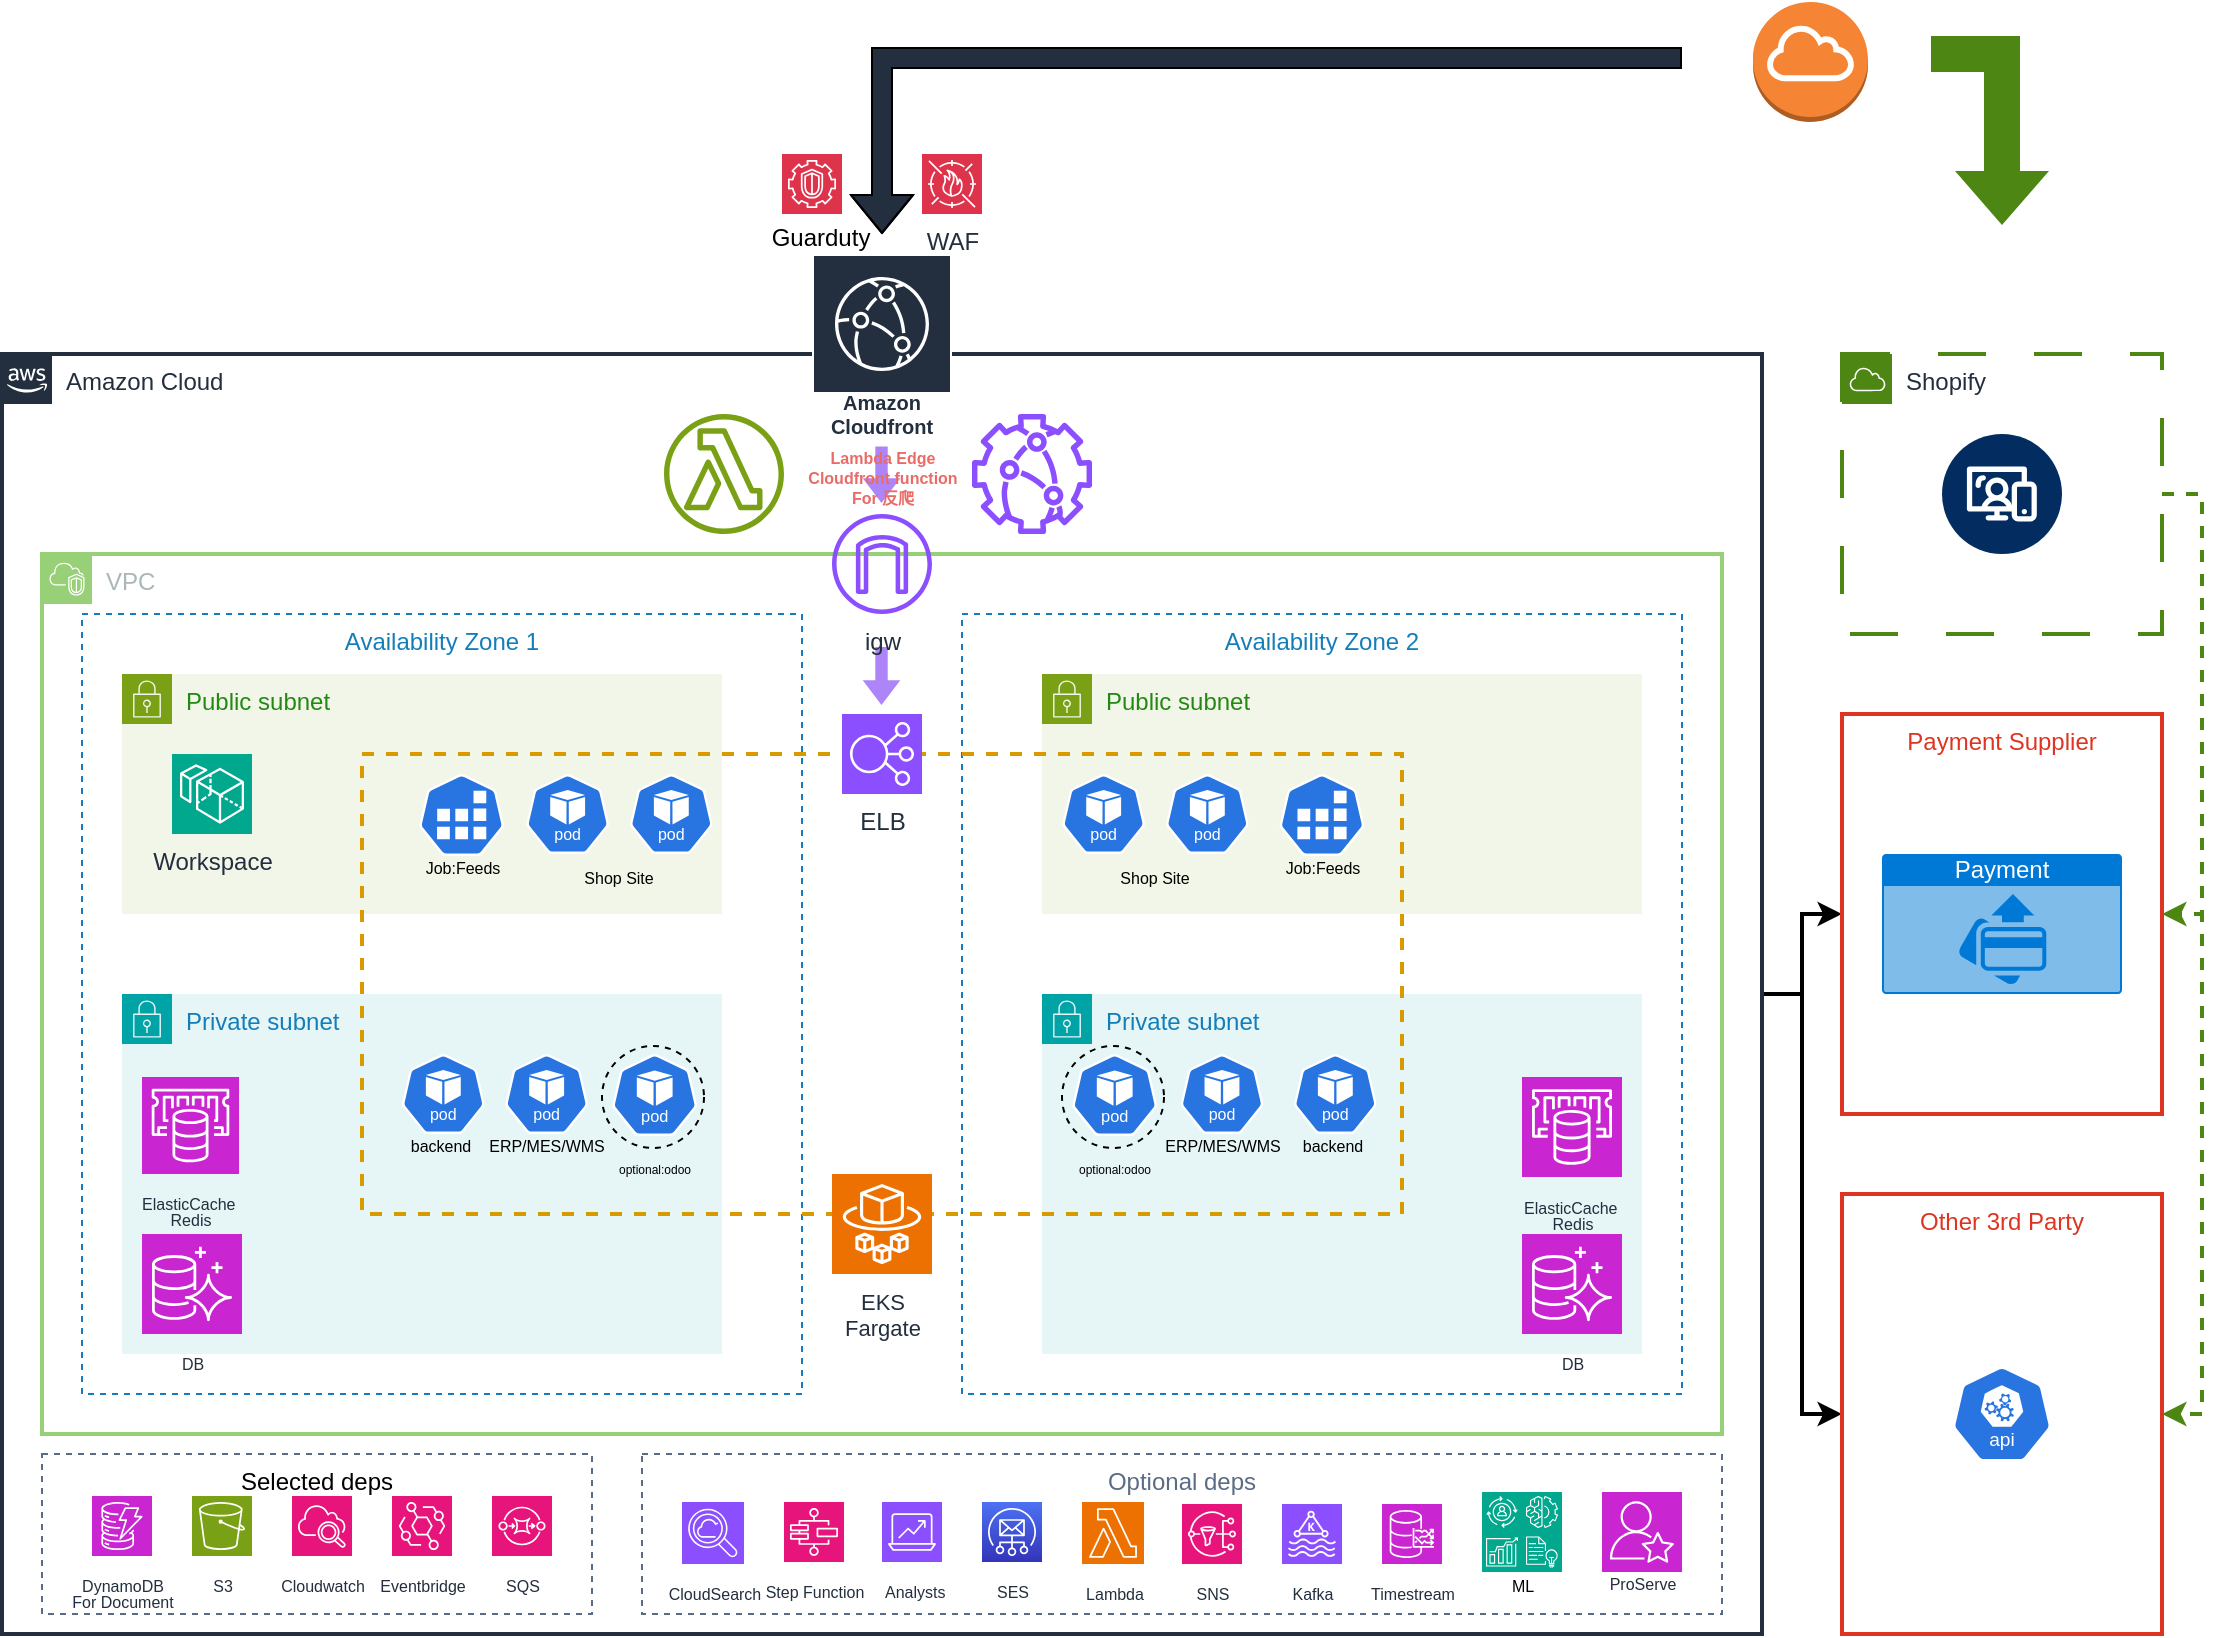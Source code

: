 <mxfile version="24.2.5" type="github" pages="2">
  <diagram name="Deploy" id="bL2bV6wZ8aXgP3QGGtM7">
    <mxGraphModel dx="1749" dy="1401" grid="0" gridSize="10" guides="1" tooltips="1" connect="1" arrows="1" fold="1" page="1" pageScale="1" pageWidth="1169" pageHeight="827" math="0" shadow="0">
      <root>
        <mxCell id="0" />
        <mxCell id="1" parent="0" />
        <mxCell id="tXMChwQ67ourWjHHYpMn-3" style="edgeStyle=orthogonalEdgeStyle;rounded=0;orthogonalLoop=1;jettySize=auto;html=1;entryX=0;entryY=0.5;entryDx=0;entryDy=0;strokeWidth=2;" edge="1" parent="1" source="D0dJCamACp8w2JmoeC62-1" target="D0dJCamACp8w2JmoeC62-81">
          <mxGeometry relative="1" as="geometry" />
        </mxCell>
        <mxCell id="tXMChwQ67ourWjHHYpMn-4" style="edgeStyle=orthogonalEdgeStyle;rounded=0;orthogonalLoop=1;jettySize=auto;html=1;strokeWidth=2;" edge="1" parent="1" source="D0dJCamACp8w2JmoeC62-1" target="D0dJCamACp8w2JmoeC62-82">
          <mxGeometry relative="1" as="geometry" />
        </mxCell>
        <mxCell id="D0dJCamACp8w2JmoeC62-1" value="Amazon Cloud" style="points=[[0,0],[0.25,0],[0.5,0],[0.75,0],[1,0],[1,0.25],[1,0.5],[1,0.75],[1,1],[0.75,1],[0.5,1],[0.25,1],[0,1],[0,0.75],[0,0.5],[0,0.25]];outlineConnect=0;gradientColor=none;html=1;whiteSpace=wrap;fontSize=12;fontStyle=0;container=1;pointerEvents=0;collapsible=0;recursiveResize=0;shape=mxgraph.aws4.group;grIcon=mxgraph.aws4.group_aws_cloud_alt;strokeColor=#232F3E;fillColor=none;verticalAlign=top;align=left;spacingLeft=30;fontColor=#232F3E;dashed=0;strokeWidth=2;" parent="1" vertex="1">
          <mxGeometry x="31" y="180" width="880" height="640" as="geometry" />
        </mxCell>
        <mxCell id="D0dJCamACp8w2JmoeC62-11" value="" style="sketch=0;outlineConnect=0;fontColor=#232F3E;gradientColor=none;fillColor=#8C4FFF;strokeColor=none;dashed=0;verticalLabelPosition=bottom;verticalAlign=top;align=center;html=1;fontSize=12;fontStyle=0;aspect=fixed;pointerEvents=1;shape=mxgraph.aws4.cloudfront_functions;" parent="D0dJCamACp8w2JmoeC62-1" vertex="1">
          <mxGeometry x="485" y="30" width="60" height="60" as="geometry" />
        </mxCell>
        <mxCell id="D0dJCamACp8w2JmoeC62-13" value="" style="sketch=0;outlineConnect=0;fontColor=#232F3E;gradientColor=none;fillColor=#7AA116;strokeColor=none;dashed=0;verticalLabelPosition=bottom;verticalAlign=top;align=center;html=1;fontSize=12;fontStyle=0;aspect=fixed;pointerEvents=1;shape=mxgraph.aws4.lambda_function;" parent="D0dJCamACp8w2JmoeC62-1" vertex="1">
          <mxGeometry x="331" y="30" width="60" height="60" as="geometry" />
        </mxCell>
        <mxCell id="D0dJCamACp8w2JmoeC62-15" value="VPC" style="points=[[0,0],[0.25,0],[0.5,0],[0.75,0],[1,0],[1,0.25],[1,0.5],[1,0.75],[1,1],[0.75,1],[0.5,1],[0.25,1],[0,1],[0,0.75],[0,0.5],[0,0.25]];outlineConnect=0;gradientColor=none;html=1;whiteSpace=wrap;fontSize=12;fontStyle=0;container=1;pointerEvents=0;collapsible=0;recursiveResize=0;shape=mxgraph.aws4.group;grIcon=mxgraph.aws4.group_vpc2;strokeColor=#97D077;fillColor=none;verticalAlign=top;align=left;spacingLeft=30;fontColor=#AAB7B8;dashed=0;strokeWidth=2;" parent="D0dJCamACp8w2JmoeC62-1" vertex="1">
          <mxGeometry x="20" y="100" width="840" height="440" as="geometry" />
        </mxCell>
        <mxCell id="D0dJCamACp8w2JmoeC62-17" value="Availability Zone 2" style="fillColor=none;strokeColor=#147EBA;dashed=1;verticalAlign=top;fontStyle=0;fontColor=#147EBA;whiteSpace=wrap;html=1;" parent="D0dJCamACp8w2JmoeC62-15" vertex="1">
          <mxGeometry x="460" y="30" width="360" height="390" as="geometry" />
        </mxCell>
        <mxCell id="D0dJCamACp8w2JmoeC62-20" value="Public subnet" style="points=[[0,0],[0.25,0],[0.5,0],[0.75,0],[1,0],[1,0.25],[1,0.5],[1,0.75],[1,1],[0.75,1],[0.5,1],[0.25,1],[0,1],[0,0.75],[0,0.5],[0,0.25]];outlineConnect=0;gradientColor=none;html=1;whiteSpace=wrap;fontSize=12;fontStyle=0;container=1;pointerEvents=0;collapsible=0;recursiveResize=0;shape=mxgraph.aws4.group;grIcon=mxgraph.aws4.group_security_group;grStroke=0;strokeColor=#7AA116;fillColor=#F2F6E8;verticalAlign=top;align=left;spacingLeft=30;fontColor=#248814;dashed=0;" parent="D0dJCamACp8w2JmoeC62-15" vertex="1">
          <mxGeometry x="40" y="60" width="300" height="120" as="geometry" />
        </mxCell>
        <mxCell id="D0dJCamACp8w2JmoeC62-55" value="Workspace" style="sketch=0;points=[[0,0,0],[0.25,0,0],[0.5,0,0],[0.75,0,0],[1,0,0],[0,1,0],[0.25,1,0],[0.5,1,0],[0.75,1,0],[1,1,0],[0,0.25,0],[0,0.5,0],[0,0.75,0],[1,0.25,0],[1,0.5,0],[1,0.75,0]];outlineConnect=0;fontColor=#232F3E;fillColor=#01A88D;strokeColor=#ffffff;dashed=0;verticalLabelPosition=bottom;verticalAlign=top;align=center;html=1;fontSize=12;fontStyle=0;aspect=fixed;shape=mxgraph.aws4.resourceIcon;resIcon=mxgraph.aws4.workspaces;" parent="D0dJCamACp8w2JmoeC62-20" vertex="1">
          <mxGeometry x="25" y="40" width="40" height="40" as="geometry" />
        </mxCell>
        <mxCell id="D0dJCamACp8w2JmoeC62-16" value="Availability Zone 1" style="fillColor=none;strokeColor=#147EBA;dashed=1;verticalAlign=top;fontStyle=0;fontColor=#147EBA;whiteSpace=wrap;html=1;" parent="D0dJCamACp8w2JmoeC62-15" vertex="1">
          <mxGeometry x="20" y="30" width="360" height="390" as="geometry" />
        </mxCell>
        <mxCell id="D0dJCamACp8w2JmoeC62-21" value="Public subnet" style="points=[[0,0],[0.25,0],[0.5,0],[0.75,0],[1,0],[1,0.25],[1,0.5],[1,0.75],[1,1],[0.75,1],[0.5,1],[0.25,1],[0,1],[0,0.75],[0,0.5],[0,0.25]];outlineConnect=0;gradientColor=none;html=1;whiteSpace=wrap;fontSize=12;fontStyle=0;container=1;pointerEvents=0;collapsible=0;recursiveResize=0;shape=mxgraph.aws4.group;grIcon=mxgraph.aws4.group_security_group;grStroke=0;strokeColor=#7AA116;fillColor=#F2F6E8;verticalAlign=top;align=left;spacingLeft=30;fontColor=#248814;dashed=0;" parent="D0dJCamACp8w2JmoeC62-15" vertex="1">
          <mxGeometry x="500" y="60" width="300" height="120" as="geometry" />
        </mxCell>
        <mxCell id="D0dJCamACp8w2JmoeC62-22" value="Private subnet" style="points=[[0,0],[0.25,0],[0.5,0],[0.75,0],[1,0],[1,0.25],[1,0.5],[1,0.75],[1,1],[0.75,1],[0.5,1],[0.25,1],[0,1],[0,0.75],[0,0.5],[0,0.25]];outlineConnect=0;gradientColor=none;html=1;whiteSpace=wrap;fontSize=12;fontStyle=0;container=1;pointerEvents=0;collapsible=0;recursiveResize=0;shape=mxgraph.aws4.group;grIcon=mxgraph.aws4.group_security_group;grStroke=0;strokeColor=#00A4A6;fillColor=#E6F6F7;verticalAlign=top;align=left;spacingLeft=30;fontColor=#147EBA;dashed=0;" parent="D0dJCamACp8w2JmoeC62-15" vertex="1">
          <mxGeometry x="40" y="220" width="300" height="180" as="geometry" />
        </mxCell>
        <mxCell id="D0dJCamACp8w2JmoeC62-23" value="Private subnet" style="points=[[0,0],[0.25,0],[0.5,0],[0.75,0],[1,0],[1,0.25],[1,0.5],[1,0.75],[1,1],[0.75,1],[0.5,1],[0.25,1],[0,1],[0,0.75],[0,0.5],[0,0.25]];outlineConnect=0;gradientColor=none;html=1;whiteSpace=wrap;fontSize=12;fontStyle=0;container=1;pointerEvents=0;collapsible=0;recursiveResize=0;shape=mxgraph.aws4.group;grIcon=mxgraph.aws4.group_security_group;grStroke=0;strokeColor=#00A4A6;fillColor=#E6F6F7;verticalAlign=top;align=left;spacingLeft=30;fontColor=#147EBA;dashed=0;" parent="D0dJCamACp8w2JmoeC62-15" vertex="1">
          <mxGeometry x="500" y="220" width="300" height="180" as="geometry" />
        </mxCell>
        <mxCell id="D0dJCamACp8w2JmoeC62-25" value="" style="fillColor=none;strokeColor=#d79b00;dashed=1;verticalAlign=top;fontStyle=0;whiteSpace=wrap;html=1;strokeWidth=2;" parent="D0dJCamACp8w2JmoeC62-15" vertex="1">
          <mxGeometry x="160" y="100" width="520" height="230" as="geometry" />
        </mxCell>
        <mxCell id="D0dJCamACp8w2JmoeC62-30" value="&lt;font style=&quot;font-size: 8px;&quot;&gt;Shop&amp;nbsp;&lt;/font&gt;&lt;span style=&quot;font-size: 8px; background-color: initial;&quot;&gt;Site&lt;/span&gt;" style="text;html=1;align=center;verticalAlign=middle;resizable=0;points=[];autosize=1;strokeColor=none;fillColor=none;" parent="D0dJCamACp8w2JmoeC62-15" vertex="1">
          <mxGeometry x="257.99" y="146" width="60" height="30" as="geometry" />
        </mxCell>
        <mxCell id="D0dJCamACp8w2JmoeC62-31" value="ELB" style="sketch=0;points=[[0,0,0],[0.25,0,0],[0.5,0,0],[0.75,0,0],[1,0,0],[0,1,0],[0.25,1,0],[0.5,1,0],[0.75,1,0],[1,1,0],[0,0.25,0],[0,0.5,0],[0,0.75,0],[1,0.25,0],[1,0.5,0],[1,0.75,0]];outlineConnect=0;fontColor=#232F3E;fillColor=#8C4FFF;strokeColor=#ffffff;dashed=0;verticalLabelPosition=bottom;verticalAlign=top;align=center;html=1;fontSize=12;fontStyle=0;aspect=fixed;shape=mxgraph.aws4.resourceIcon;resIcon=mxgraph.aws4.elastic_load_balancing;" parent="D0dJCamACp8w2JmoeC62-15" vertex="1">
          <mxGeometry x="400" y="80" width="40" height="40" as="geometry" />
        </mxCell>
        <mxCell id="D0dJCamACp8w2JmoeC62-32" value="" style="shape=flexArrow;endArrow=classic;html=1;rounded=0;strokeColor=none;fillColor=#AE85F9;width=6.207;endSize=3.793;endWidth=11.581;fillStyle=auto;" parent="D0dJCamACp8w2JmoeC62-15" edge="1">
          <mxGeometry width="50" height="50" relative="1" as="geometry">
            <mxPoint x="419.76" y="46" as="sourcePoint" />
            <mxPoint x="419.76" y="76" as="targetPoint" />
          </mxGeometry>
        </mxCell>
        <mxCell id="D0dJCamACp8w2JmoeC62-33" value="&lt;font style=&quot;font-size: 8px;&quot;&gt;DB&lt;/font&gt;" style="sketch=0;points=[[0,0,0],[0.25,0,0],[0.5,0,0],[0.75,0,0],[1,0,0],[0,1,0],[0.25,1,0],[0.5,1,0],[0.75,1,0],[1,1,0],[0,0.25,0],[0,0.5,0],[0,0.75,0],[1,0.25,0],[1,0.5,0],[1,0.75,0]];outlineConnect=0;fontColor=#232F3E;fillColor=#C925D1;strokeColor=#ffffff;dashed=0;verticalLabelPosition=bottom;verticalAlign=top;align=center;html=1;fontSize=12;fontStyle=0;aspect=fixed;shape=mxgraph.aws4.resourceIcon;resIcon=mxgraph.aws4.aurora;" parent="D0dJCamACp8w2JmoeC62-15" vertex="1">
          <mxGeometry x="50" y="340" width="50" height="50" as="geometry" />
        </mxCell>
        <mxCell id="D0dJCamACp8w2JmoeC62-39" value="&lt;font style=&quot;font-size: 8px;&quot;&gt;ElasticCache&amp;nbsp;&lt;/font&gt;&lt;div style=&quot;font-size: 8px; line-height: 70%;&quot;&gt;&lt;font style=&quot;font-size: 8px;&quot;&gt;Redis&lt;/font&gt;&lt;/div&gt;" style="sketch=0;points=[[0,0,0],[0.25,0,0],[0.5,0,0],[0.75,0,0],[1,0,0],[0,1,0],[0.25,1,0],[0.5,1,0],[0.75,1,0],[1,1,0],[0,0.25,0],[0,0.5,0],[0,0.75,0],[1,0.25,0],[1,0.5,0],[1,0.75,0]];outlineConnect=0;fontColor=#232F3E;fillColor=#C925D1;strokeColor=#ffffff;dashed=0;verticalLabelPosition=bottom;verticalAlign=top;align=center;html=1;fontSize=12;fontStyle=0;aspect=fixed;shape=mxgraph.aws4.resourceIcon;resIcon=mxgraph.aws4.elasticache;" parent="D0dJCamACp8w2JmoeC62-15" vertex="1">
          <mxGeometry x="740" y="261.5" width="50" height="50" as="geometry" />
        </mxCell>
        <mxCell id="D0dJCamACp8w2JmoeC62-36" value="&lt;font style=&quot;font-size: 8px;&quot;&gt;ElasticCache&amp;nbsp;&lt;/font&gt;&lt;div style=&quot;font-size: 8px; line-height: 70%;&quot;&gt;&lt;font style=&quot;font-size: 8px;&quot;&gt;Redis&lt;/font&gt;&lt;/div&gt;" style="sketch=0;points=[[0,0,0],[0.25,0,0],[0.5,0,0],[0.75,0,0],[1,0,0],[0,1,0],[0.25,1,0],[0.5,1,0],[0.75,1,0],[1,1,0],[0,0.25,0],[0,0.5,0],[0,0.75,0],[1,0.25,0],[1,0.5,0],[1,0.75,0]];outlineConnect=0;fontColor=#232F3E;fillColor=#C925D1;strokeColor=#ffffff;dashed=0;verticalLabelPosition=bottom;verticalAlign=top;align=center;html=1;fontSize=12;fontStyle=0;aspect=fixed;shape=mxgraph.aws4.resourceIcon;resIcon=mxgraph.aws4.elasticache;" parent="D0dJCamACp8w2JmoeC62-15" vertex="1">
          <mxGeometry x="50" y="261.5" width="48.5" height="48.5" as="geometry" />
        </mxCell>
        <mxCell id="D0dJCamACp8w2JmoeC62-34" value="&lt;font style=&quot;font-size: 8px;&quot;&gt;DB&lt;/font&gt;" style="sketch=0;points=[[0,0,0],[0.25,0,0],[0.5,0,0],[0.75,0,0],[1,0,0],[0,1,0],[0.25,1,0],[0.5,1,0],[0.75,1,0],[1,1,0],[0,0.25,0],[0,0.5,0],[0,0.75,0],[1,0.25,0],[1,0.5,0],[1,0.75,0]];outlineConnect=0;fontColor=#232F3E;fillColor=#C925D1;strokeColor=#ffffff;dashed=0;verticalLabelPosition=bottom;verticalAlign=top;align=center;html=1;fontSize=12;fontStyle=0;aspect=fixed;shape=mxgraph.aws4.resourceIcon;resIcon=mxgraph.aws4.aurora;" parent="D0dJCamACp8w2JmoeC62-15" vertex="1">
          <mxGeometry x="740" y="340" width="50" height="50" as="geometry" />
        </mxCell>
        <mxCell id="D0dJCamACp8w2JmoeC62-26" value="&lt;font style=&quot;font-size: 11px;&quot;&gt;EKS&lt;/font&gt;&lt;div style=&quot;font-size: 11px;&quot;&gt;&lt;font style=&quot;font-size: 11px;&quot;&gt;Fargate&lt;/font&gt;&lt;/div&gt;" style="sketch=0;points=[[0,0,0],[0.25,0,0],[0.5,0,0],[0.75,0,0],[1,0,0],[0,1,0],[0.25,1,0],[0.5,1,0],[0.75,1,0],[1,1,0],[0,0.25,0],[0,0.5,0],[0,0.75,0],[1,0.25,0],[1,0.5,0],[1,0.75,0]];outlineConnect=0;fontColor=#232F3E;fillColor=#ED7100;strokeColor=#ffffff;dashed=0;verticalLabelPosition=bottom;verticalAlign=top;align=center;html=1;fontSize=12;fontStyle=0;aspect=fixed;shape=mxgraph.aws4.resourceIcon;resIcon=mxgraph.aws4.fargate;" parent="D0dJCamACp8w2JmoeC62-15" vertex="1">
          <mxGeometry x="395" y="310" width="50" height="50" as="geometry" />
        </mxCell>
        <mxCell id="D0dJCamACp8w2JmoeC62-40" value="" style="aspect=fixed;sketch=0;html=1;dashed=0;whitespace=wrap;fillColor=#2875E2;strokeColor=#ffffff;points=[[0.005,0.63,0],[0.1,0.2,0],[0.9,0.2,0],[0.5,0,0],[0.995,0.63,0],[0.72,0.99,0],[0.5,1,0],[0.28,0.99,0]];shape=mxgraph.kubernetes.icon2;kubernetesLabel=1;prIcon=pod" parent="D0dJCamACp8w2JmoeC62-15" vertex="1">
          <mxGeometry x="179.84" y="250" width="41.65" height="40" as="geometry" />
        </mxCell>
        <mxCell id="D0dJCamACp8w2JmoeC62-41" value="&lt;font style=&quot;font-size: 8px;&quot;&gt;backend&lt;/font&gt;" style="text;html=1;align=center;verticalAlign=middle;resizable=0;points=[];autosize=1;strokeColor=none;fillColor=none;" parent="D0dJCamACp8w2JmoeC62-15" vertex="1">
          <mxGeometry x="174.0" y="280" width="50" height="30" as="geometry" />
        </mxCell>
        <mxCell id="tXMChwQ67ourWjHHYpMn-5" value="" style="aspect=fixed;sketch=0;html=1;dashed=0;whitespace=wrap;fillColor=#2875E2;strokeColor=#ffffff;points=[[0.005,0.63,0],[0.1,0.2,0],[0.9,0.2,0],[0.5,0,0],[0.995,0.63,0],[0.72,0.99,0],[0.5,1,0],[0.28,0.99,0]];shape=mxgraph.kubernetes.icon2;kubernetesLabel=1;prIcon=pod" vertex="1" parent="D0dJCamACp8w2JmoeC62-15">
          <mxGeometry x="231.5" y="250" width="41.65" height="40" as="geometry" />
        </mxCell>
        <mxCell id="tXMChwQ67ourWjHHYpMn-7" value="&lt;font style=&quot;font-size: 8px;&quot;&gt;ERP/&lt;/font&gt;&lt;span style=&quot;font-size: 8px; background-color: initial;&quot;&gt;MES/&lt;/span&gt;&lt;span style=&quot;font-size: 8px; background-color: initial;&quot;&gt;WMS&lt;/span&gt;" style="text;html=1;align=center;verticalAlign=middle;resizable=0;points=[];autosize=1;strokeColor=none;fillColor=none;" vertex="1" parent="D0dJCamACp8w2JmoeC62-15">
          <mxGeometry x="212.33" y="280" width="80" height="30" as="geometry" />
        </mxCell>
        <mxCell id="tXMChwQ67ourWjHHYpMn-8" value="" style="aspect=fixed;sketch=0;html=1;dashed=0;whitespace=wrap;fillColor=#2875E2;strokeColor=#ffffff;points=[[0.005,0.63,0],[0.1,0.2,0],[0.9,0.2,0],[0.5,0,0],[0.995,0.63,0],[0.72,0.99,0],[0.5,1,0],[0.28,0.99,0]];shape=mxgraph.kubernetes.icon2;kubernetesLabel=1;prIcon=pod" vertex="1" parent="D0dJCamACp8w2JmoeC62-15">
          <mxGeometry x="569.17" y="250" width="41.65" height="40" as="geometry" />
        </mxCell>
        <mxCell id="tXMChwQ67ourWjHHYpMn-9" value="&lt;font style=&quot;font-size: 8px;&quot;&gt;ERP/&lt;/font&gt;&lt;span style=&quot;font-size: 8px; background-color: initial;&quot;&gt;MES/&lt;/span&gt;&lt;span style=&quot;font-size: 8px; background-color: initial;&quot;&gt;WMS&lt;/span&gt;" style="text;html=1;align=center;verticalAlign=middle;resizable=0;points=[];autosize=1;strokeColor=none;fillColor=none;" vertex="1" parent="D0dJCamACp8w2JmoeC62-15">
          <mxGeometry x="550" y="280" width="80" height="30" as="geometry" />
        </mxCell>
        <mxCell id="tXMChwQ67ourWjHHYpMn-12" value="" style="aspect=fixed;sketch=0;html=1;dashed=0;whitespace=wrap;fillColor=#2875E2;strokeColor=#ffffff;points=[[0.005,0.63,0],[0.1,0.2,0],[0.9,0.2,0],[0.5,0,0],[0.995,0.63,0],[0.72,0.99,0],[0.5,1,0],[0.28,0.99,0]];shape=mxgraph.kubernetes.icon2;kubernetesLabel=1;prIcon=pod" vertex="1" parent="D0dJCamACp8w2JmoeC62-15">
          <mxGeometry x="625.84" y="250" width="41.65" height="40" as="geometry" />
        </mxCell>
        <mxCell id="tXMChwQ67ourWjHHYpMn-13" value="&lt;font style=&quot;font-size: 8px;&quot;&gt;backend&lt;/font&gt;" style="text;html=1;align=center;verticalAlign=middle;resizable=0;points=[];autosize=1;strokeColor=none;fillColor=none;" vertex="1" parent="D0dJCamACp8w2JmoeC62-15">
          <mxGeometry x="620" y="280" width="50" height="30" as="geometry" />
        </mxCell>
        <mxCell id="tXMChwQ67ourWjHHYpMn-16" value="" style="aspect=fixed;sketch=0;html=1;dashed=0;whitespace=wrap;fillColor=#2875E2;strokeColor=#ffffff;points=[[0.005,0.63,0],[0.1,0.2,0],[0.9,0.2,0],[0.5,0,0],[0.995,0.63,0],[0.72,0.99,0],[0.5,1,0],[0.28,0.99,0]];shape=mxgraph.kubernetes.icon2;kubernetesLabel=1;prIcon=pod" vertex="1" parent="D0dJCamACp8w2JmoeC62-15">
          <mxGeometry x="241.99" y="110" width="41.67" height="40" as="geometry" />
        </mxCell>
        <mxCell id="tXMChwQ67ourWjHHYpMn-17" value="" style="aspect=fixed;sketch=0;html=1;dashed=0;whitespace=wrap;fillColor=#2875E2;strokeColor=#ffffff;points=[[0.005,0.63,0],[0.1,0.2,0],[0.9,0.2,0],[0.5,0,0],[0.995,0.63,0],[0.72,0.99,0],[0.5,1,0],[0.28,0.99,0]];shape=mxgraph.kubernetes.icon2;kubernetesLabel=1;prIcon=pod" vertex="1" parent="D0dJCamACp8w2JmoeC62-15">
          <mxGeometry x="293.83" y="110" width="41.67" height="40" as="geometry" />
        </mxCell>
        <mxCell id="tXMChwQ67ourWjHHYpMn-18" value="&lt;font style=&quot;font-size: 8px;&quot;&gt;Shop&amp;nbsp;&lt;/font&gt;&lt;span style=&quot;font-size: 8px; background-color: initial;&quot;&gt;Site&lt;/span&gt;" style="text;html=1;align=center;verticalAlign=middle;resizable=0;points=[];autosize=1;strokeColor=none;fillColor=none;" vertex="1" parent="D0dJCamACp8w2JmoeC62-15">
          <mxGeometry x="526.0" y="146" width="60" height="30" as="geometry" />
        </mxCell>
        <mxCell id="tXMChwQ67ourWjHHYpMn-19" value="" style="aspect=fixed;sketch=0;html=1;dashed=0;whitespace=wrap;fillColor=#2875E2;strokeColor=#ffffff;points=[[0.005,0.63,0],[0.1,0.2,0],[0.9,0.2,0],[0.5,0,0],[0.995,0.63,0],[0.72,0.99,0],[0.5,1,0],[0.28,0.99,0]];shape=mxgraph.kubernetes.icon2;kubernetesLabel=1;prIcon=pod" vertex="1" parent="D0dJCamACp8w2JmoeC62-15">
          <mxGeometry x="510.0" y="110" width="41.67" height="40" as="geometry" />
        </mxCell>
        <mxCell id="tXMChwQ67ourWjHHYpMn-20" value="" style="aspect=fixed;sketch=0;html=1;dashed=0;whitespace=wrap;fillColor=#2875E2;strokeColor=#ffffff;points=[[0.005,0.63,0],[0.1,0.2,0],[0.9,0.2,0],[0.5,0,0],[0.995,0.63,0],[0.72,0.99,0],[0.5,1,0],[0.28,0.99,0]];shape=mxgraph.kubernetes.icon2;kubernetesLabel=1;prIcon=pod" vertex="1" parent="D0dJCamACp8w2JmoeC62-15">
          <mxGeometry x="561.84" y="110" width="41.67" height="40" as="geometry" />
        </mxCell>
        <mxCell id="tXMChwQ67ourWjHHYpMn-25" value="" style="group" vertex="1" connectable="0" parent="D0dJCamACp8w2JmoeC62-15">
          <mxGeometry x="280" y="246" width="55.5" height="75" as="geometry" />
        </mxCell>
        <mxCell id="tXMChwQ67ourWjHHYpMn-26" value="" style="aspect=fixed;sketch=0;html=1;dashed=0;whitespace=wrap;fillColor=#2875E2;strokeColor=#ffffff;points=[[0.005,0.63,0],[0.1,0.2,0],[0.9,0.2,0],[0.5,0,0],[0.995,0.63,0],[0.72,0.99,0],[0.5,1,0],[0.28,0.99,0]];shape=mxgraph.kubernetes.icon2;kubernetesLabel=1;prIcon=pod" vertex="1" parent="tXMChwQ67ourWjHHYpMn-25">
          <mxGeometry x="5" y="4" width="42.71" height="41" as="geometry" />
        </mxCell>
        <mxCell id="tXMChwQ67ourWjHHYpMn-27" value="" style="ellipse;fillColor=none;dashed=1;" vertex="1" parent="tXMChwQ67ourWjHHYpMn-25">
          <mxGeometry width="51" height="51" as="geometry" />
        </mxCell>
        <mxCell id="tXMChwQ67ourWjHHYpMn-28" value="&lt;font style=&quot;font-size: 6px;&quot;&gt;optional:odoo&lt;/font&gt;" style="text;html=1;align=center;verticalAlign=middle;resizable=0;points=[];autosize=1;strokeColor=none;fillColor=none;" vertex="1" parent="tXMChwQ67ourWjHHYpMn-25">
          <mxGeometry x="-4.5" y="45" width="60" height="30" as="geometry" />
        </mxCell>
        <mxCell id="tXMChwQ67ourWjHHYpMn-29" value="" style="group" vertex="1" connectable="0" parent="D0dJCamACp8w2JmoeC62-15">
          <mxGeometry x="510" y="246" width="55.5" height="75" as="geometry" />
        </mxCell>
        <mxCell id="tXMChwQ67ourWjHHYpMn-30" value="" style="aspect=fixed;sketch=0;html=1;dashed=0;whitespace=wrap;fillColor=#2875E2;strokeColor=#ffffff;points=[[0.005,0.63,0],[0.1,0.2,0],[0.9,0.2,0],[0.5,0,0],[0.995,0.63,0],[0.72,0.99,0],[0.5,1,0],[0.28,0.99,0]];shape=mxgraph.kubernetes.icon2;kubernetesLabel=1;prIcon=pod" vertex="1" parent="tXMChwQ67ourWjHHYpMn-29">
          <mxGeometry x="5" y="4" width="42.71" height="41" as="geometry" />
        </mxCell>
        <mxCell id="tXMChwQ67ourWjHHYpMn-31" value="" style="ellipse;fillColor=none;dashed=1;" vertex="1" parent="tXMChwQ67ourWjHHYpMn-29">
          <mxGeometry width="51" height="51" as="geometry" />
        </mxCell>
        <mxCell id="tXMChwQ67ourWjHHYpMn-32" value="&lt;font style=&quot;font-size: 6px;&quot;&gt;optional:odoo&lt;/font&gt;" style="text;html=1;align=center;verticalAlign=middle;resizable=0;points=[];autosize=1;strokeColor=none;fillColor=none;" vertex="1" parent="tXMChwQ67ourWjHHYpMn-29">
          <mxGeometry x="-4.5" y="45" width="60" height="30" as="geometry" />
        </mxCell>
        <mxCell id="D0dJCamACp8w2JmoeC62-18" value="igw" style="sketch=0;outlineConnect=0;fontColor=#232F3E;gradientColor=none;fillColor=#8C4FFF;strokeColor=none;dashed=0;verticalLabelPosition=bottom;verticalAlign=top;align=center;html=1;fontSize=12;fontStyle=0;aspect=fixed;pointerEvents=1;shape=mxgraph.aws4.internet_gateway;" parent="D0dJCamACp8w2JmoeC62-15" vertex="1">
          <mxGeometry x="395" y="-20" width="50" height="50" as="geometry" />
        </mxCell>
        <mxCell id="tXMChwQ67ourWjHHYpMn-33" value="" style="aspect=fixed;sketch=0;html=1;dashed=0;whitespace=wrap;fillColor=#2875E2;strokeColor=#ffffff;points=[[0.005,0.63,0],[0.1,0.2,0],[0.9,0.2,0],[0.5,0,0],[0.995,0.63,0],[0.72,0.99,0],[0.5,1,0],[0.28,0.99,0]];shape=mxgraph.kubernetes.icon2;prIcon=job" vertex="1" parent="D0dJCamACp8w2JmoeC62-15">
          <mxGeometry x="188.48" y="110" width="42.71" height="41" as="geometry" />
        </mxCell>
        <mxCell id="tXMChwQ67ourWjHHYpMn-34" value="&lt;font style=&quot;font-size: 8px;&quot;&gt;Job:Feeds&lt;/font&gt;" style="text;html=1;align=center;verticalAlign=middle;resizable=0;points=[];autosize=1;strokeColor=none;fillColor=none;" vertex="1" parent="D0dJCamACp8w2JmoeC62-15">
          <mxGeometry x="179.84" y="141" width="60" height="30" as="geometry" />
        </mxCell>
        <mxCell id="tXMChwQ67ourWjHHYpMn-35" value="" style="aspect=fixed;sketch=0;html=1;dashed=0;whitespace=wrap;fillColor=#2875E2;strokeColor=#ffffff;points=[[0.005,0.63,0],[0.1,0.2,0],[0.9,0.2,0],[0.5,0,0],[0.995,0.63,0],[0.72,0.99,0],[0.5,1,0],[0.28,0.99,0]];shape=mxgraph.kubernetes.icon2;prIcon=job" vertex="1" parent="D0dJCamACp8w2JmoeC62-15">
          <mxGeometry x="618.64" y="110" width="42.71" height="41" as="geometry" />
        </mxCell>
        <mxCell id="tXMChwQ67ourWjHHYpMn-36" value="&lt;font style=&quot;font-size: 8px;&quot;&gt;Job:Feeds&lt;/font&gt;" style="text;html=1;align=center;verticalAlign=middle;resizable=0;points=[];autosize=1;strokeColor=none;fillColor=none;" vertex="1" parent="D0dJCamACp8w2JmoeC62-15">
          <mxGeometry x="610" y="141" width="60" height="30" as="geometry" />
        </mxCell>
        <mxCell id="D0dJCamACp8w2JmoeC62-19" value="" style="shape=flexArrow;endArrow=classic;html=1;rounded=0;strokeColor=none;fillColor=#AE85F9;width=6.207;endSize=3.793;endWidth=11.581;fillStyle=auto;" parent="D0dJCamACp8w2JmoeC62-1" edge="1">
          <mxGeometry width="50" height="50" relative="1" as="geometry">
            <mxPoint x="439.76" y="45" as="sourcePoint" />
            <mxPoint x="439.76" y="75" as="targetPoint" />
          </mxGeometry>
        </mxCell>
        <mxCell id="D0dJCamACp8w2JmoeC62-14" value="&lt;font color=&quot;#ea6b66&quot; style=&quot;font-size: 8px;&quot;&gt;&lt;b style=&quot;&quot;&gt;Lambda Edge&lt;/b&gt;&lt;/font&gt;&lt;div style=&quot;font-size: 8px;&quot;&gt;&lt;font color=&quot;#ea6b66&quot; style=&quot;font-size: 8px;&quot;&gt;&lt;b&gt;Cloudfront function&lt;/b&gt;&lt;/font&gt;&lt;/div&gt;&lt;div style=&quot;font-size: 8px;&quot;&gt;&lt;font color=&quot;#ea6b66&quot; style=&quot;font-size: 8px;&quot;&gt;&lt;b style=&quot;&quot;&gt;For 反爬&lt;/b&gt;&lt;/font&gt;&lt;/div&gt;" style="text;html=1;align=center;verticalAlign=middle;resizable=0;points=[];autosize=1;strokeColor=none;fillColor=none;" parent="D0dJCamACp8w2JmoeC62-1" vertex="1">
          <mxGeometry x="390" y="35" width="100" height="50" as="geometry" />
        </mxCell>
        <mxCell id="D0dJCamACp8w2JmoeC62-49" value="&lt;font style=&quot;font-size: 8px;&quot;&gt;Cloudwatch&lt;/font&gt;" style="sketch=0;points=[[0,0,0],[0.25,0,0],[0.5,0,0],[0.75,0,0],[1,0,0],[0,1,0],[0.25,1,0],[0.5,1,0],[0.75,1,0],[1,1,0],[0,0.25,0],[0,0.5,0],[0,0.75,0],[1,0.25,0],[1,0.5,0],[1,0.75,0]];points=[[0,0,0],[0.25,0,0],[0.5,0,0],[0.75,0,0],[1,0,0],[0,1,0],[0.25,1,0],[0.5,1,0],[0.75,1,0],[1,1,0],[0,0.25,0],[0,0.5,0],[0,0.75,0],[1,0.25,0],[1,0.5,0],[1,0.75,0]];outlineConnect=0;fontColor=#232F3E;fillColor=#E7157B;strokeColor=#ffffff;dashed=0;verticalLabelPosition=bottom;verticalAlign=top;align=center;html=1;fontSize=12;fontStyle=0;aspect=fixed;shape=mxgraph.aws4.resourceIcon;resIcon=mxgraph.aws4.cloudwatch_2;" parent="D0dJCamACp8w2JmoeC62-1" vertex="1">
          <mxGeometry x="145" y="571" width="30" height="30" as="geometry" />
        </mxCell>
        <mxCell id="D0dJCamACp8w2JmoeC62-50" value="&lt;font style=&quot;font-size: 8px;&quot;&gt;Eventbridge&lt;/font&gt;" style="sketch=0;points=[[0,0,0],[0.25,0,0],[0.5,0,0],[0.75,0,0],[1,0,0],[0,1,0],[0.25,1,0],[0.5,1,0],[0.75,1,0],[1,1,0],[0,0.25,0],[0,0.5,0],[0,0.75,0],[1,0.25,0],[1,0.5,0],[1,0.75,0]];outlineConnect=0;fontColor=#232F3E;fillColor=#E7157B;strokeColor=#ffffff;dashed=0;verticalLabelPosition=bottom;verticalAlign=top;align=center;html=1;fontSize=12;fontStyle=0;aspect=fixed;shape=mxgraph.aws4.resourceIcon;resIcon=mxgraph.aws4.eventbridge;" parent="D0dJCamACp8w2JmoeC62-1" vertex="1">
          <mxGeometry x="195" y="571" width="30" height="30" as="geometry" />
        </mxCell>
        <mxCell id="D0dJCamACp8w2JmoeC62-52" value="&lt;font style=&quot;font-size: 8px;&quot;&gt;SQS&lt;/font&gt;" style="sketch=0;points=[[0,0,0],[0.25,0,0],[0.5,0,0],[0.75,0,0],[1,0,0],[0,1,0],[0.25,1,0],[0.5,1,0],[0.75,1,0],[1,1,0],[0,0.25,0],[0,0.5,0],[0,0.75,0],[1,0.25,0],[1,0.5,0],[1,0.75,0]];outlineConnect=0;fontColor=#232F3E;fillColor=#E7157B;strokeColor=#ffffff;dashed=0;verticalLabelPosition=bottom;verticalAlign=top;align=center;html=1;fontSize=12;fontStyle=0;aspect=fixed;shape=mxgraph.aws4.resourceIcon;resIcon=mxgraph.aws4.sqs;" parent="D0dJCamACp8w2JmoeC62-1" vertex="1">
          <mxGeometry x="245" y="571" width="30" height="30" as="geometry" />
        </mxCell>
        <mxCell id="D0dJCamACp8w2JmoeC62-63" value="&lt;font color=&quot;#000000&quot;&gt;Selected deps&lt;/font&gt;" style="fillColor=none;strokeColor=#5A6C86;dashed=1;verticalAlign=top;fontStyle=0;fontColor=#5A6C86;whiteSpace=wrap;html=1;" parent="D0dJCamACp8w2JmoeC62-1" vertex="1">
          <mxGeometry x="20" y="550" width="275" height="80" as="geometry" />
        </mxCell>
        <mxCell id="D0dJCamACp8w2JmoeC62-38" value="&lt;font style=&quot;font-size: 8px;&quot;&gt;DynamoDB&lt;/font&gt;&lt;div style=&quot;line-height: 30%;&quot;&gt;&lt;font style=&quot;font-size: 8px;&quot;&gt;For Document&lt;/font&gt;&lt;/div&gt;" style="sketch=0;points=[[0,0,0],[0.25,0,0],[0.5,0,0],[0.75,0,0],[1,0,0],[0,1,0],[0.25,1,0],[0.5,1,0],[0.75,1,0],[1,1,0],[0,0.25,0],[0,0.5,0],[0,0.75,0],[1,0.25,0],[1,0.5,0],[1,0.75,0]];outlineConnect=0;fontColor=#232F3E;fillColor=#C925D1;strokeColor=#ffffff;dashed=0;verticalLabelPosition=bottom;verticalAlign=top;align=center;html=1;fontSize=12;fontStyle=0;aspect=fixed;shape=mxgraph.aws4.resourceIcon;resIcon=mxgraph.aws4.dynamodb;" parent="D0dJCamACp8w2JmoeC62-1" vertex="1">
          <mxGeometry x="45" y="571" width="30" height="30" as="geometry" />
        </mxCell>
        <mxCell id="D0dJCamACp8w2JmoeC62-48" value="&lt;font style=&quot;font-size: 8px;&quot;&gt;S3&lt;/font&gt;" style="sketch=0;points=[[0,0,0],[0.25,0,0],[0.5,0,0],[0.75,0,0],[1,0,0],[0,1,0],[0.25,1,0],[0.5,1,0],[0.75,1,0],[1,1,0],[0,0.25,0],[0,0.5,0],[0,0.75,0],[1,0.25,0],[1,0.5,0],[1,0.75,0]];outlineConnect=0;fontColor=#232F3E;fillColor=#7AA116;strokeColor=#ffffff;dashed=0;verticalLabelPosition=bottom;verticalAlign=top;align=center;html=1;fontSize=12;fontStyle=0;aspect=fixed;shape=mxgraph.aws4.resourceIcon;resIcon=mxgraph.aws4.s3;" parent="D0dJCamACp8w2JmoeC62-1" vertex="1">
          <mxGeometry x="95" y="571" width="30" height="30" as="geometry" />
        </mxCell>
        <mxCell id="D0dJCamACp8w2JmoeC62-51" value="&lt;font style=&quot;font-size: 8px;&quot;&gt;SNS&lt;/font&gt;" style="sketch=0;points=[[0,0,0],[0.25,0,0],[0.5,0,0],[0.75,0,0],[1,0,0],[0,1,0],[0.25,1,0],[0.5,1,0],[0.75,1,0],[1,1,0],[0,0.25,0],[0,0.5,0],[0,0.75,0],[1,0.25,0],[1,0.5,0],[1,0.75,0]];outlineConnect=0;fontColor=#232F3E;fillColor=#E7157B;strokeColor=#ffffff;dashed=0;verticalLabelPosition=bottom;verticalAlign=top;align=center;html=1;fontSize=12;fontStyle=0;aspect=fixed;shape=mxgraph.aws4.resourceIcon;resIcon=mxgraph.aws4.sns;" parent="D0dJCamACp8w2JmoeC62-1" vertex="1">
          <mxGeometry x="590" y="575" width="30" height="30" as="geometry" />
        </mxCell>
        <mxCell id="D0dJCamACp8w2JmoeC62-56" value="&lt;font style=&quot;font-size: 8px;&quot;&gt;&amp;nbsp;Analysts&lt;/font&gt;" style="sketch=0;points=[[0,0,0],[0.25,0,0],[0.5,0,0],[0.75,0,0],[1,0,0],[0,1,0],[0.25,1,0],[0.5,1,0],[0.75,1,0],[1,1,0],[0,0.25,0],[0,0.5,0],[0,0.75,0],[1,0.25,0],[1,0.5,0],[1,0.75,0]];outlineConnect=0;fontColor=#232F3E;fillColor=#8C4FFF;strokeColor=#ffffff;dashed=0;verticalLabelPosition=bottom;verticalAlign=top;align=center;html=1;fontSize=12;fontStyle=0;aspect=fixed;shape=mxgraph.aws4.resourceIcon;resIcon=mxgraph.aws4.analytics;" parent="D0dJCamACp8w2JmoeC62-1" vertex="1">
          <mxGeometry x="440" y="574" width="30" height="30" as="geometry" />
        </mxCell>
        <mxCell id="D0dJCamACp8w2JmoeC62-57" value="&lt;font style=&quot;font-size: 8px;&quot;&gt;CloudSearch&lt;/font&gt;" style="sketch=0;points=[[0,0,0],[0.25,0,0],[0.5,0,0],[0.75,0,0],[1,0,0],[0,1,0],[0.25,1,0],[0.5,1,0],[0.75,1,0],[1,1,0],[0,0.25,0],[0,0.5,0],[0,0.75,0],[1,0.25,0],[1,0.5,0],[1,0.75,0]];outlineConnect=0;fontColor=#232F3E;fillColor=#8C4FFF;strokeColor=#ffffff;dashed=0;verticalLabelPosition=bottom;verticalAlign=top;align=center;html=1;fontSize=12;fontStyle=0;aspect=fixed;shape=mxgraph.aws4.resourceIcon;resIcon=mxgraph.aws4.cloudsearch2;" parent="D0dJCamACp8w2JmoeC62-1" vertex="1">
          <mxGeometry x="340" y="574" width="31" height="31" as="geometry" />
        </mxCell>
        <mxCell id="D0dJCamACp8w2JmoeC62-58" value="&lt;font style=&quot;font-size: 8px;&quot;&gt;Step Function&lt;/font&gt;" style="sketch=0;points=[[0,0,0],[0.25,0,0],[0.5,0,0],[0.75,0,0],[1,0,0],[0,1,0],[0.25,1,0],[0.5,1,0],[0.75,1,0],[1,1,0],[0,0.25,0],[0,0.5,0],[0,0.75,0],[1,0.25,0],[1,0.5,0],[1,0.75,0]];outlineConnect=0;fontColor=#232F3E;fillColor=#E7157B;strokeColor=#ffffff;dashed=0;verticalLabelPosition=bottom;verticalAlign=top;align=center;html=1;fontSize=12;fontStyle=0;aspect=fixed;shape=mxgraph.aws4.resourceIcon;resIcon=mxgraph.aws4.step_functions;" parent="D0dJCamACp8w2JmoeC62-1" vertex="1">
          <mxGeometry x="391" y="574" width="30" height="30" as="geometry" />
        </mxCell>
        <mxCell id="D0dJCamACp8w2JmoeC62-59" value="&lt;font style=&quot;font-size: 8px;&quot;&gt;Lambda&lt;/font&gt;" style="sketch=0;points=[[0,0,0],[0.25,0,0],[0.5,0,0],[0.75,0,0],[1,0,0],[0,1,0],[0.25,1,0],[0.5,1,0],[0.75,1,0],[1,1,0],[0,0.25,0],[0,0.5,0],[0,0.75,0],[1,0.25,0],[1,0.5,0],[1,0.75,0]];outlineConnect=0;fontColor=#232F3E;fillColor=#ED7100;strokeColor=#ffffff;dashed=0;verticalLabelPosition=bottom;verticalAlign=top;align=center;html=1;fontSize=12;fontStyle=0;aspect=fixed;shape=mxgraph.aws4.resourceIcon;resIcon=mxgraph.aws4.lambda;" parent="D0dJCamACp8w2JmoeC62-1" vertex="1">
          <mxGeometry x="540" y="574" width="31" height="31" as="geometry" />
        </mxCell>
        <mxCell id="D0dJCamACp8w2JmoeC62-61" value="&lt;font style=&quot;font-size: 8px;&quot;&gt;SES&lt;/font&gt;" style="sketch=0;points=[[0,0,0],[0.25,0,0],[0.5,0,0],[0.75,0,0],[1,0,0],[0,1,0],[0.25,1,0],[0.5,1,0],[0.75,1,0],[1,1,0],[0,0.25,0],[0,0.5,0],[0,0.75,0],[1,0.25,0],[1,0.5,0],[1,0.75,0]];outlineConnect=0;fontColor=#232F3E;gradientColor=#4D72F3;gradientDirection=north;fillColor=#3334B9;strokeColor=#ffffff;dashed=0;verticalLabelPosition=bottom;verticalAlign=top;align=center;html=1;fontSize=12;fontStyle=0;aspect=fixed;shape=mxgraph.aws4.resourceIcon;resIcon=mxgraph.aws4.simple_email_service;" parent="D0dJCamACp8w2JmoeC62-1" vertex="1">
          <mxGeometry x="490" y="574" width="30" height="30" as="geometry" />
        </mxCell>
        <mxCell id="D0dJCamACp8w2JmoeC62-65" value="&lt;font style=&quot;font-size: 8px;&quot;&gt;Kafka&lt;/font&gt;" style="sketch=0;points=[[0,0,0],[0.25,0,0],[0.5,0,0],[0.75,0,0],[1,0,0],[0,1,0],[0.25,1,0],[0.5,1,0],[0.75,1,0],[1,1,0],[0,0.25,0],[0,0.5,0],[0,0.75,0],[1,0.25,0],[1,0.5,0],[1,0.75,0]];outlineConnect=0;fontColor=#232F3E;fillColor=#8C4FFF;strokeColor=#ffffff;dashed=0;verticalLabelPosition=bottom;verticalAlign=top;align=center;html=1;fontSize=12;fontStyle=0;aspect=fixed;shape=mxgraph.aws4.resourceIcon;resIcon=mxgraph.aws4.managed_streaming_for_kafka;" parent="D0dJCamACp8w2JmoeC62-1" vertex="1">
          <mxGeometry x="640" y="575" width="30" height="30" as="geometry" />
        </mxCell>
        <mxCell id="D0dJCamACp8w2JmoeC62-70" value="&lt;font style=&quot;font-size: 8px;&quot;&gt;Timestream&lt;/font&gt;" style="sketch=0;points=[[0,0,0],[0.25,0,0],[0.5,0,0],[0.75,0,0],[1,0,0],[0,1,0],[0.25,1,0],[0.5,1,0],[0.75,1,0],[1,1,0],[0,0.25,0],[0,0.5,0],[0,0.75,0],[1,0.25,0],[1,0.5,0],[1,0.75,0]];outlineConnect=0;fontColor=#232F3E;fillColor=#C925D1;strokeColor=#ffffff;dashed=0;verticalLabelPosition=bottom;verticalAlign=top;align=center;html=1;fontSize=12;fontStyle=0;aspect=fixed;shape=mxgraph.aws4.resourceIcon;resIcon=mxgraph.aws4.timestream;" parent="D0dJCamACp8w2JmoeC62-1" vertex="1">
          <mxGeometry x="690" y="575" width="30" height="30" as="geometry" />
        </mxCell>
        <mxCell id="D0dJCamACp8w2JmoeC62-60" value="" style="sketch=0;points=[[0,0,0],[0.25,0,0],[0.5,0,0],[0.75,0,0],[1,0,0],[0,1,0],[0.25,1,0],[0.5,1,0],[0.75,1,0],[1,1,0],[0,0.25,0],[0,0.5,0],[0,0.75,0],[1,0.25,0],[1,0.5,0],[1,0.75,0]];outlineConnect=0;fontColor=#232F3E;fillColor=#C925D1;strokeColor=#ffffff;dashed=0;verticalLabelPosition=bottom;verticalAlign=top;align=center;html=1;fontSize=12;fontStyle=0;aspect=fixed;shape=mxgraph.aws4.resourceIcon;resIcon=mxgraph.aws4.professional_services;" parent="D0dJCamACp8w2JmoeC62-1" vertex="1">
          <mxGeometry x="800" y="569" width="40" height="40" as="geometry" />
        </mxCell>
        <mxCell id="D0dJCamACp8w2JmoeC62-77" value="" style="group" parent="D0dJCamACp8w2JmoeC62-1" vertex="1" connectable="0">
          <mxGeometry x="740" y="569" width="40" height="61" as="geometry" />
        </mxCell>
        <mxCell id="D0dJCamACp8w2JmoeC62-75" value="" style="group" parent="D0dJCamACp8w2JmoeC62-77" vertex="1" connectable="0">
          <mxGeometry width="40" height="40" as="geometry" />
        </mxCell>
        <mxCell id="D0dJCamACp8w2JmoeC62-71" value="" style="sketch=0;points=[[0,0,0],[0.25,0,0],[0.5,0,0],[0.75,0,0],[1,0,0],[0,1,0],[0.25,1,0],[0.5,1,0],[0.75,1,0],[1,1,0],[0,0.25,0],[0,0.5,0],[0,0.75,0],[1,0.25,0],[1,0.5,0],[1,0.75,0]];outlineConnect=0;fontColor=#232F3E;fillColor=#01A88D;strokeColor=#ffffff;dashed=0;verticalLabelPosition=bottom;verticalAlign=top;align=center;html=1;fontSize=12;fontStyle=0;aspect=fixed;shape=mxgraph.aws4.resourceIcon;resIcon=mxgraph.aws4.machine_learning;" parent="D0dJCamACp8w2JmoeC62-75" vertex="1">
          <mxGeometry x="20" width="20" height="20" as="geometry" />
        </mxCell>
        <mxCell id="D0dJCamACp8w2JmoeC62-72" value="" style="sketch=0;points=[[0,0,0],[0.25,0,0],[0.5,0,0],[0.75,0,0],[1,0,0],[0,1,0],[0.25,1,0],[0.5,1,0],[0.75,1,0],[1,1,0],[0,0.25,0],[0,0.5,0],[0,0.75,0],[1,0.25,0],[1,0.5,0],[1,0.75,0]];outlineConnect=0;fontColor=#232F3E;fillColor=#01A88D;strokeColor=#ffffff;dashed=0;verticalLabelPosition=bottom;verticalAlign=top;align=center;html=1;fontSize=12;fontStyle=0;aspect=fixed;shape=mxgraph.aws4.resourceIcon;resIcon=mxgraph.aws4.comprehend;" parent="D0dJCamACp8w2JmoeC62-75" vertex="1">
          <mxGeometry x="20" y="20" width="20" height="20" as="geometry" />
        </mxCell>
        <mxCell id="D0dJCamACp8w2JmoeC62-73" value="" style="sketch=0;points=[[0,0,0],[0.25,0,0],[0.5,0,0],[0.75,0,0],[1,0,0],[0,1,0],[0.25,1,0],[0.5,1,0],[0.75,1,0],[1,1,0],[0,0.25,0],[0,0.5,0],[0,0.75,0],[1,0.25,0],[1,0.5,0],[1,0.75,0]];outlineConnect=0;fontColor=#232F3E;fillColor=#01A88D;strokeColor=#ffffff;dashed=0;verticalLabelPosition=bottom;verticalAlign=top;align=center;html=1;fontSize=12;fontStyle=0;aspect=fixed;shape=mxgraph.aws4.resourceIcon;resIcon=mxgraph.aws4.forecast;" parent="D0dJCamACp8w2JmoeC62-75" vertex="1">
          <mxGeometry y="20" width="20" height="20" as="geometry" />
        </mxCell>
        <mxCell id="D0dJCamACp8w2JmoeC62-74" value="" style="sketch=0;points=[[0,0,0],[0.25,0,0],[0.5,0,0],[0.75,0,0],[1,0,0],[0,1,0],[0.25,1,0],[0.5,1,0],[0.75,1,0],[1,1,0],[0,0.25,0],[0,0.5,0],[0,0.75,0],[1,0.25,0],[1,0.5,0],[1,0.75,0]];outlineConnect=0;fontColor=#232F3E;fillColor=#01A88D;strokeColor=#ffffff;dashed=0;verticalLabelPosition=bottom;verticalAlign=top;align=center;html=1;fontSize=12;fontStyle=0;aspect=fixed;shape=mxgraph.aws4.resourceIcon;resIcon=mxgraph.aws4.personalize;" parent="D0dJCamACp8w2JmoeC62-75" vertex="1">
          <mxGeometry width="20" height="20" as="geometry" />
        </mxCell>
        <mxCell id="D0dJCamACp8w2JmoeC62-79" value="&lt;font style=&quot;font-size: 8px;&quot;&gt;ML&lt;/font&gt;" style="text;html=1;align=center;verticalAlign=middle;resizable=0;points=[];autosize=1;strokeColor=none;fillColor=none;" parent="D0dJCamACp8w2JmoeC62-77" vertex="1">
          <mxGeometry x="5" y="31" width="30" height="30" as="geometry" />
        </mxCell>
        <mxCell id="D0dJCamACp8w2JmoeC62-78" value="&lt;span style=&quot;color: rgb(35, 47, 62); font-size: 8px;&quot;&gt;ProServe&lt;/span&gt;" style="text;html=1;align=center;verticalAlign=middle;resizable=0;points=[];autosize=1;strokeColor=none;fillColor=none;" parent="D0dJCamACp8w2JmoeC62-1" vertex="1">
          <mxGeometry x="790" y="599" width="60" height="30" as="geometry" />
        </mxCell>
        <mxCell id="D0dJCamACp8w2JmoeC62-64" value="Optional deps" style="fillColor=none;strokeColor=#5A6C86;dashed=1;verticalAlign=top;fontStyle=0;fontColor=#5A6C86;whiteSpace=wrap;html=1;" parent="D0dJCamACp8w2JmoeC62-1" vertex="1">
          <mxGeometry x="320" y="550" width="540" height="80" as="geometry" />
        </mxCell>
        <mxCell id="tXMChwQ67ourWjHHYpMn-1" style="edgeStyle=orthogonalEdgeStyle;rounded=0;orthogonalLoop=1;jettySize=auto;html=1;exitX=1;exitY=0.5;exitDx=0;exitDy=0;entryX=1;entryY=0.5;entryDx=0;entryDy=0;dashed=1;strokeColor=#4D8613;strokeWidth=2;" edge="1" parent="1" source="D0dJCamACp8w2JmoeC62-2" target="D0dJCamACp8w2JmoeC62-81">
          <mxGeometry relative="1" as="geometry" />
        </mxCell>
        <mxCell id="tXMChwQ67ourWjHHYpMn-2" style="edgeStyle=orthogonalEdgeStyle;rounded=0;orthogonalLoop=1;jettySize=auto;html=1;entryX=1;entryY=0.5;entryDx=0;entryDy=0;dashed=1;strokeColor=#4D8613;strokeWidth=2;" edge="1" parent="1" source="D0dJCamACp8w2JmoeC62-2" target="D0dJCamACp8w2JmoeC62-82">
          <mxGeometry relative="1" as="geometry">
            <Array as="points">
              <mxPoint x="1131" y="250" />
              <mxPoint x="1131" y="710" />
            </Array>
          </mxGeometry>
        </mxCell>
        <mxCell id="D0dJCamACp8w2JmoeC62-2" value="Shopify" style="points=[[0,0],[0.25,0],[0.5,0],[0.75,0],[1,0],[1,0.25],[1,0.5],[1,0.75],[1,1],[0.75,1],[0.5,1],[0.25,1],[0,1],[0,0.75],[0,0.5],[0,0.25]];outlineConnect=0;gradientColor=none;html=1;whiteSpace=wrap;fontSize=12;fontStyle=0;container=1;pointerEvents=0;collapsible=0;recursiveResize=0;shape=mxgraph.aws4.group;grIcon=mxgraph.aws4.group_aws_cloud;strokeColor=#4D8613;fillColor=none;verticalAlign=top;align=left;spacingLeft=30;fontColor=#232F3E;dashed=1;strokeWidth=2;dashPattern=12 12;" parent="1" vertex="1">
          <mxGeometry x="951" y="180" width="160" height="140" as="geometry" />
        </mxCell>
        <mxCell id="D0dJCamACp8w2JmoeC62-86" value="" style="verticalLabelPosition=bottom;aspect=fixed;html=1;shape=mxgraph.salesforce.web2;" parent="D0dJCamACp8w2JmoeC62-2" vertex="1">
          <mxGeometry x="50" y="40" width="60" height="60" as="geometry" />
        </mxCell>
        <mxCell id="D0dJCamACp8w2JmoeC62-5" value="" style="shape=flexArrow;endArrow=classic;html=1;rounded=0;fillColor=#232F3E;" parent="1" edge="1">
          <mxGeometry width="50" height="50" relative="1" as="geometry">
            <mxPoint x="871" y="32" as="sourcePoint" />
            <mxPoint x="471" y="120" as="targetPoint" />
            <Array as="points">
              <mxPoint x="471" y="32" />
            </Array>
          </mxGeometry>
        </mxCell>
        <mxCell id="D0dJCamACp8w2JmoeC62-6" value="" style="shape=flexArrow;endArrow=classic;html=1;rounded=0;strokeColor=none;fillColor=#4D8613;fillStyle=auto;strokeWidth=9;" parent="1" edge="1">
          <mxGeometry width="50" height="50" relative="1" as="geometry">
            <mxPoint x="991" y="30" as="sourcePoint" />
            <mxPoint x="1031" y="120" as="targetPoint" />
            <Array as="points">
              <mxPoint x="1031" y="30" />
            </Array>
          </mxGeometry>
        </mxCell>
        <mxCell id="D0dJCamACp8w2JmoeC62-9" value="" style="outlineConnect=0;dashed=0;verticalLabelPosition=bottom;verticalAlign=top;align=center;html=1;shape=mxgraph.aws3.internet_gateway;fillColor=#F58534;gradientColor=none;" parent="1" vertex="1">
          <mxGeometry x="906.5" y="4" width="57.5" height="60" as="geometry" />
        </mxCell>
        <mxCell id="D0dJCamACp8w2JmoeC62-12" value="Amazon Cloudfront" style="sketch=0;outlineConnect=0;fontColor=#232F3E;gradientColor=none;strokeColor=#ffffff;fillColor=#232F3E;dashed=0;verticalLabelPosition=middle;verticalAlign=bottom;align=center;html=1;whiteSpace=wrap;fontSize=10;fontStyle=1;spacing=3;shape=mxgraph.aws4.productIcon;prIcon=mxgraph.aws4.cloudfront;" parent="1" vertex="1">
          <mxGeometry x="436" y="130" width="70" height="96.25" as="geometry" />
        </mxCell>
        <mxCell id="D0dJCamACp8w2JmoeC62-53" value="" style="sketch=0;points=[[0,0,0],[0.25,0,0],[0.5,0,0],[0.75,0,0],[1,0,0],[0,1,0],[0.25,1,0],[0.5,1,0],[0.75,1,0],[1,1,0],[0,0.25,0],[0,0.5,0],[0,0.75,0],[1,0.25,0],[1,0.5,0],[1,0.75,0]];outlineConnect=0;fontColor=#232F3E;fillColor=#DD344C;strokeColor=#ffffff;dashed=0;verticalLabelPosition=bottom;verticalAlign=top;align=center;html=1;fontSize=12;fontStyle=0;aspect=fixed;shape=mxgraph.aws4.resourceIcon;resIcon=mxgraph.aws4.guardduty;" parent="1" vertex="1">
          <mxGeometry x="421" y="80" width="30" height="30" as="geometry" />
        </mxCell>
        <mxCell id="D0dJCamACp8w2JmoeC62-54" value="WAF" style="sketch=0;points=[[0,0,0],[0.25,0,0],[0.5,0,0],[0.75,0,0],[1,0,0],[0,1,0],[0.25,1,0],[0.5,1,0],[0.75,1,0],[1,1,0],[0,0.25,0],[0,0.5,0],[0,0.75,0],[1,0.25,0],[1,0.5,0],[1,0.75,0]];outlineConnect=0;fontColor=#232F3E;fillColor=#DD344C;strokeColor=#ffffff;dashed=0;verticalLabelPosition=bottom;verticalAlign=top;align=center;html=1;fontSize=12;fontStyle=0;aspect=fixed;shape=mxgraph.aws4.resourceIcon;resIcon=mxgraph.aws4.waf;" parent="1" vertex="1">
          <mxGeometry x="491" y="80" width="30" height="30" as="geometry" />
        </mxCell>
        <mxCell id="D0dJCamACp8w2JmoeC62-80" value="Guarduty" style="text;html=1;align=center;verticalAlign=middle;resizable=0;points=[];autosize=1;strokeColor=none;fillColor=none;" parent="1" vertex="1">
          <mxGeometry x="405" y="107" width="70" height="30" as="geometry" />
        </mxCell>
        <mxCell id="D0dJCamACp8w2JmoeC62-81" value="Payment Supplier" style="fillColor=none;strokeColor=#DD3522;verticalAlign=top;fontStyle=0;fontColor=#DD3522;whiteSpace=wrap;html=1;strokeWidth=2;" parent="1" vertex="1">
          <mxGeometry x="951" y="360" width="160" height="200" as="geometry" />
        </mxCell>
        <mxCell id="D0dJCamACp8w2JmoeC62-82" value="Other 3rd Party" style="fillColor=none;strokeColor=#DD3522;verticalAlign=top;fontStyle=0;fontColor=#DD3522;whiteSpace=wrap;html=1;strokeWidth=2;" parent="1" vertex="1">
          <mxGeometry x="951" y="600" width="160" height="220" as="geometry" />
        </mxCell>
        <mxCell id="D0dJCamACp8w2JmoeC62-84" value="Payment" style="html=1;whiteSpace=wrap;strokeColor=none;fillColor=#0079D6;labelPosition=center;verticalLabelPosition=middle;verticalAlign=top;align=center;fontSize=12;outlineConnect=0;spacingTop=-6;fontColor=#FFFFFF;sketch=0;shape=mxgraph.sitemap.payment;" parent="1" vertex="1">
          <mxGeometry x="971" y="430" width="120" height="70" as="geometry" />
        </mxCell>
        <mxCell id="D0dJCamACp8w2JmoeC62-85" value="" style="aspect=fixed;sketch=0;html=1;dashed=0;whitespace=wrap;fillColor=#2875E2;strokeColor=#ffffff;points=[[0.005,0.63,0],[0.1,0.2,0],[0.9,0.2,0],[0.5,0,0],[0.995,0.63,0],[0.72,0.99,0],[0.5,1,0],[0.28,0.99,0]];shape=mxgraph.kubernetes.icon2;kubernetesLabel=1;prIcon=api" parent="1" vertex="1">
          <mxGeometry x="1006" y="686" width="50" height="48" as="geometry" />
        </mxCell>
      </root>
    </mxGraphModel>
  </diagram>
  <diagram id="aERNCSAKqSRbdATGk8HZ" name="Migrate">
    <mxGraphModel dx="1487" dy="1191" grid="0" gridSize="10" guides="1" tooltips="1" connect="1" arrows="1" fold="1" page="1" pageScale="1" pageWidth="1169" pageHeight="827" math="0" shadow="0">
      <root>
        <mxCell id="0" />
        <mxCell id="1" parent="0" />
        <mxCell id="N6KbYIHXhTq259IL3s_3-77" style="edgeStyle=orthogonalEdgeStyle;rounded=0;orthogonalLoop=1;jettySize=auto;html=1;entryX=0;entryY=0.5;entryDx=0;entryDy=0;dashed=1;dashPattern=8 8;strokeWidth=2;strokeColor=#4D8613;" edge="1" parent="1" source="jHeY9n0yGoNES7S3AhAN-3" target="jHeY9n0yGoNES7S3AhAN-5">
          <mxGeometry relative="1" as="geometry">
            <Array as="points">
              <mxPoint x="200" y="500" />
            </Array>
          </mxGeometry>
        </mxCell>
        <mxCell id="N6KbYIHXhTq259IL3s_3-78" style="edgeStyle=orthogonalEdgeStyle;rounded=0;orthogonalLoop=1;jettySize=auto;html=1;entryX=0;entryY=0.5;entryDx=0;entryDy=0;dashed=1;dashPattern=8 8;strokeWidth=2;strokeColor=#4D8613;" edge="1" parent="1" source="jHeY9n0yGoNES7S3AhAN-3" target="jHeY9n0yGoNES7S3AhAN-6">
          <mxGeometry relative="1" as="geometry">
            <Array as="points">
              <mxPoint x="200" y="630" />
            </Array>
          </mxGeometry>
        </mxCell>
        <mxCell id="jHeY9n0yGoNES7S3AhAN-3" value="Shopify" style="points=[[0,0],[0.25,0],[0.5,0],[0.75,0],[1,0],[1,0.25],[1,0.5],[1,0.75],[1,1],[0.75,1],[0.5,1],[0.25,1],[0,1],[0,0.75],[0,0.5],[0,0.25]];outlineConnect=0;gradientColor=none;html=1;whiteSpace=wrap;fontSize=12;fontStyle=0;container=1;pointerEvents=0;collapsible=0;recursiveResize=0;shape=mxgraph.aws4.group;grIcon=mxgraph.aws4.group_aws_cloud;strokeColor=#4D8613;fillColor=none;verticalAlign=top;align=left;spacingLeft=30;fontColor=#232F3E;dashed=1;strokeWidth=2;dashPattern=12 12;" vertex="1" parent="1">
          <mxGeometry x="120" y="240" width="160" height="160" as="geometry" />
        </mxCell>
        <mxCell id="jHeY9n0yGoNES7S3AhAN-4" value="" style="verticalLabelPosition=bottom;aspect=fixed;html=1;shape=mxgraph.salesforce.web2;" vertex="1" parent="jHeY9n0yGoNES7S3AhAN-3">
          <mxGeometry x="50" y="50" width="60" height="60" as="geometry" />
        </mxCell>
        <mxCell id="jHeY9n0yGoNES7S3AhAN-5" value="Payment Supplier" style="fillColor=none;strokeColor=#DD3522;verticalAlign=top;fontStyle=0;fontColor=#DD3522;whiteSpace=wrap;html=1;strokeWidth=2;" vertex="1" parent="1">
          <mxGeometry x="480" y="440" width="160" height="120" as="geometry" />
        </mxCell>
        <mxCell id="jHeY9n0yGoNES7S3AhAN-6" value="Other 3rd Party" style="fillColor=none;strokeColor=#DD3522;verticalAlign=top;fontStyle=0;fontColor=#DD3522;whiteSpace=wrap;html=1;strokeWidth=2;" vertex="1" parent="1">
          <mxGeometry x="480" y="580" width="160" height="100" as="geometry" />
        </mxCell>
        <mxCell id="jHeY9n0yGoNES7S3AhAN-7" value="Payment" style="html=1;whiteSpace=wrap;strokeColor=none;fillColor=#0079D6;labelPosition=center;verticalLabelPosition=middle;verticalAlign=top;align=center;fontSize=12;outlineConnect=0;spacingTop=-6;fontColor=#FFFFFF;sketch=0;shape=mxgraph.sitemap.payment;" vertex="1" parent="1">
          <mxGeometry x="500" y="470" width="120" height="70" as="geometry" />
        </mxCell>
        <mxCell id="jHeY9n0yGoNES7S3AhAN-8" value="" style="aspect=fixed;sketch=0;html=1;dashed=0;whitespace=wrap;fillColor=#2875E2;strokeColor=#ffffff;points=[[0.005,0.63,0],[0.1,0.2,0],[0.9,0.2,0],[0.5,0,0],[0.995,0.63,0],[0.72,0.99,0],[0.5,1,0],[0.28,0.99,0]];shape=mxgraph.kubernetes.icon2;kubernetesLabel=1;prIcon=api" vertex="1" parent="1">
          <mxGeometry x="530" y="610" width="50" height="48" as="geometry" />
        </mxCell>
        <mxCell id="N6KbYIHXhTq259IL3s_3-79" style="edgeStyle=orthogonalEdgeStyle;rounded=0;orthogonalLoop=1;jettySize=auto;html=1;entryX=1;entryY=0.5;entryDx=0;entryDy=0;strokeColor=#232F3E;strokeWidth=2;" edge="1" parent="1" source="N6KbYIHXhTq259IL3s_3-73" target="jHeY9n0yGoNES7S3AhAN-5">
          <mxGeometry relative="1" as="geometry">
            <Array as="points">
              <mxPoint x="920" y="500" />
            </Array>
          </mxGeometry>
        </mxCell>
        <mxCell id="N6KbYIHXhTq259IL3s_3-80" style="edgeStyle=orthogonalEdgeStyle;rounded=0;orthogonalLoop=1;jettySize=auto;html=1;entryX=1;entryY=0.5;entryDx=0;entryDy=0;strokeColor=#232F3E;strokeWidth=2;exitX=0.5;exitY=1;exitDx=0;exitDy=0;" edge="1" parent="1" source="N6KbYIHXhTq259IL3s_3-73" target="jHeY9n0yGoNES7S3AhAN-6">
          <mxGeometry relative="1" as="geometry">
            <Array as="points">
              <mxPoint x="920" y="400" />
              <mxPoint x="920" y="630" />
            </Array>
          </mxGeometry>
        </mxCell>
        <mxCell id="N6KbYIHXhTq259IL3s_3-73" value="Amazon Cloud" style="points=[[0,0],[0.25,0],[0.5,0],[0.75,0],[1,0],[1,0.25],[1,0.5],[1,0.75],[1,1],[0.75,1],[0.5,1],[0.25,1],[0,1],[0,0.75],[0,0.5],[0,0.25]];outlineConnect=0;gradientColor=none;html=1;whiteSpace=wrap;fontSize=12;fontStyle=0;container=1;pointerEvents=0;collapsible=0;recursiveResize=0;shape=mxgraph.aws4.group;grIcon=mxgraph.aws4.group_aws_cloud_alt;strokeColor=#232F3E;fillColor=none;verticalAlign=top;align=left;spacingLeft=30;fontColor=#232F3E;dashed=0;strokeWidth=2;" vertex="1" parent="1">
          <mxGeometry x="802.5" y="240" width="240" height="160" as="geometry" />
        </mxCell>
        <mxCell id="N6KbYIHXhTq259IL3s_3-76" value="" style="sketch=0;points=[[0,0,0],[0.25,0,0],[0.5,0,0],[0.75,0,0],[1,0,0],[0,1,0],[0.25,1,0],[0.5,1,0],[0.75,1,0],[1,1,0],[0,0.25,0],[0,0.5,0],[0,0.75,0],[1,0.25,0],[1,0.5,0],[1,0.75,0]];gradientDirection=north;outlineConnect=0;fontColor=#232F3E;gradientColor=none;fillColor=#1E262E;strokeColor=#ffffff;dashed=0;verticalLabelPosition=bottom;verticalAlign=top;align=center;html=1;fontSize=12;fontStyle=0;aspect=fixed;shape=mxgraph.aws4.resourceIcon;resIcon=mxgraph.aws4.marketplace;" vertex="1" parent="N6KbYIHXhTq259IL3s_3-73">
          <mxGeometry x="40" y="40" width="78" height="78" as="geometry" />
        </mxCell>
        <mxCell id="N6KbYIHXhTq259IL3s_3-81" value="" style="shape=flexArrow;endArrow=classic;html=1;rounded=0;fillColor=#dae8fc;strokeColor=#6c8ebf;" edge="1" parent="1">
          <mxGeometry width="50" height="50" relative="1" as="geometry">
            <mxPoint x="320" y="260" as="sourcePoint" />
            <mxPoint x="780" y="260" as="targetPoint" />
          </mxGeometry>
        </mxCell>
        <mxCell id="N6KbYIHXhTq259IL3s_3-82" value="" style="shape=flexArrow;endArrow=classic;html=1;rounded=0;fillColor=#d5e8d4;strokeColor=#82b366;" edge="1" parent="1">
          <mxGeometry width="50" height="50" relative="1" as="geometry">
            <mxPoint x="320" y="300" as="sourcePoint" />
            <mxPoint x="780" y="300" as="targetPoint" />
          </mxGeometry>
        </mxCell>
        <mxCell id="N6KbYIHXhTq259IL3s_3-83" value="" style="shape=flexArrow;endArrow=classic;html=1;rounded=0;fillColor=#ffe6cc;strokeColor=#d79b00;" edge="1" parent="1">
          <mxGeometry width="50" height="50" relative="1" as="geometry">
            <mxPoint x="320" y="340" as="sourcePoint" />
            <mxPoint x="780" y="340" as="targetPoint" />
          </mxGeometry>
        </mxCell>
        <mxCell id="N6KbYIHXhTq259IL3s_3-84" value="" style="shape=flexArrow;endArrow=classic;html=1;rounded=0;fillColor=#e1d5e7;strokeColor=#9673a6;" edge="1" parent="1">
          <mxGeometry width="50" height="50" relative="1" as="geometry">
            <mxPoint x="320" y="380" as="sourcePoint" />
            <mxPoint x="780" y="380" as="targetPoint" />
          </mxGeometry>
        </mxCell>
        <mxCell id="N6KbYIHXhTq259IL3s_3-85" value="ShopSite: Theme/Layout/SEO/CDN/Scale with Hugo/VitePress/Other" style="text;html=1;align=center;verticalAlign=middle;resizable=0;points=[];autosize=1;strokeColor=none;fillColor=none;" vertex="1" parent="1">
          <mxGeometry x="350" y="220" width="390" height="30" as="geometry" />
        </mxCell>
        <mxCell id="N6KbYIHXhTq259IL3s_3-86" value="Seller Data:Transfer from Shopify to ShopSite on AWS" style="text;html=1;align=center;verticalAlign=middle;resizable=0;points=[];autosize=1;strokeColor=none;fillColor=none;" vertex="1" parent="1">
          <mxGeometry x="390" y="264" width="310" height="30" as="geometry" />
        </mxCell>
        <mxCell id="N6KbYIHXhTq259IL3s_3-88" value="Security + Compliance +&amp;nbsp; Anti-Spider" style="text;html=1;align=center;verticalAlign=middle;resizable=0;points=[];autosize=1;strokeColor=none;fillColor=none;" vertex="1" parent="1">
          <mxGeometry x="448" y="307" width="214" height="26" as="geometry" />
        </mxCell>
        <mxCell id="N6KbYIHXhTq259IL3s_3-89" value="Lower Downtime to switch" style="text;html=1;align=center;verticalAlign=middle;resizable=0;points=[];autosize=1;strokeColor=none;fillColor=none;" vertex="1" parent="1">
          <mxGeometry x="477" y="346" width="157" height="26" as="geometry" />
        </mxCell>
      </root>
    </mxGraphModel>
  </diagram>
</mxfile>
